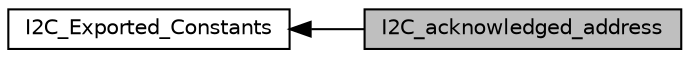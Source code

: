 digraph "I2C_acknowledged_address"
{
  edge [fontname="Helvetica",fontsize="10",labelfontname="Helvetica",labelfontsize="10"];
  node [fontname="Helvetica",fontsize="10",shape=record];
  rankdir=LR;
  Node0 [label="I2C_acknowledged_address",height=0.2,width=0.4,color="black", fillcolor="grey75", style="filled", fontcolor="black"];
  Node1 [label="I2C_Exported_Constants",height=0.2,width=0.4,color="black", fillcolor="white", style="filled",URL="$group___i2_c___exported___constants.html"];
  Node1->Node0 [shape=plaintext, dir="back", style="solid"];
}
